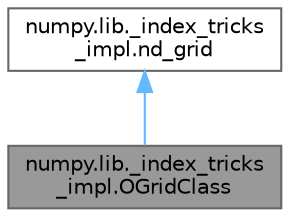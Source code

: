 digraph "numpy.lib._index_tricks_impl.OGridClass"
{
 // LATEX_PDF_SIZE
  bgcolor="transparent";
  edge [fontname=Helvetica,fontsize=10,labelfontname=Helvetica,labelfontsize=10];
  node [fontname=Helvetica,fontsize=10,shape=box,height=0.2,width=0.4];
  Node1 [id="Node000001",label="numpy.lib._index_tricks\l_impl.OGridClass",height=0.2,width=0.4,color="gray40", fillcolor="grey60", style="filled", fontcolor="black",tooltip=" "];
  Node2 -> Node1 [id="edge2_Node000001_Node000002",dir="back",color="steelblue1",style="solid",tooltip=" "];
  Node2 [id="Node000002",label="numpy.lib._index_tricks\l_impl.nd_grid",height=0.2,width=0.4,color="gray40", fillcolor="white", style="filled",URL="$classnumpy_1_1lib_1_1__index__tricks__impl_1_1nd__grid.html",tooltip=" "];
}
